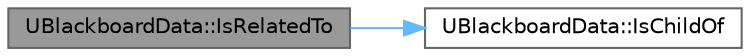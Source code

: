digraph "UBlackboardData::IsRelatedTo"
{
 // INTERACTIVE_SVG=YES
 // LATEX_PDF_SIZE
  bgcolor="transparent";
  edge [fontname=Helvetica,fontsize=10,labelfontname=Helvetica,labelfontsize=10];
  node [fontname=Helvetica,fontsize=10,shape=box,height=0.2,width=0.4];
  rankdir="LR";
  Node1 [id="Node000001",label="UBlackboardData::IsRelatedTo",height=0.2,width=0.4,color="gray40", fillcolor="grey60", style="filled", fontcolor="black",tooltip="returns true if OtherAsset is equal to *this, or is it's parent, or *this is OtherAsset's parent"];
  Node1 -> Node2 [id="edge1_Node000001_Node000002",color="steelblue1",style="solid",tooltip=" "];
  Node2 [id="Node000002",label="UBlackboardData::IsChildOf",height=0.2,width=0.4,color="grey40", fillcolor="white", style="filled",URL="$d1/d2f/classUBlackboardData.html#a86c74ebb7e17574437b0c9425d946e34",tooltip="returns true if OtherAsset is somewhere up the parent chain of this asset."];
}
